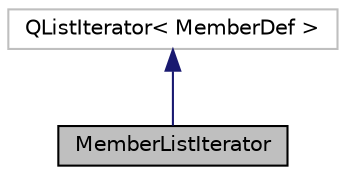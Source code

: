 digraph "MemberListIterator"
{
 // INTERACTIVE_SVG=YES
 // LATEX_PDF_SIZE
  edge [fontname="Helvetica",fontsize="10",labelfontname="Helvetica",labelfontsize="10"];
  node [fontname="Helvetica",fontsize="10",shape=record];
  Node1 [label="MemberListIterator",height=0.2,width=0.4,color="black", fillcolor="grey75", style="filled", fontcolor="black",tooltip="An iterator for MemberDef objects in a MemberList."];
  Node2 -> Node1 [dir="back",color="midnightblue",fontsize="10",style="solid",fontname="Helvetica"];
  Node2 [label="QListIterator\< MemberDef \>",height=0.2,width=0.4,color="grey75", fillcolor="white", style="filled",tooltip=" "];
}
